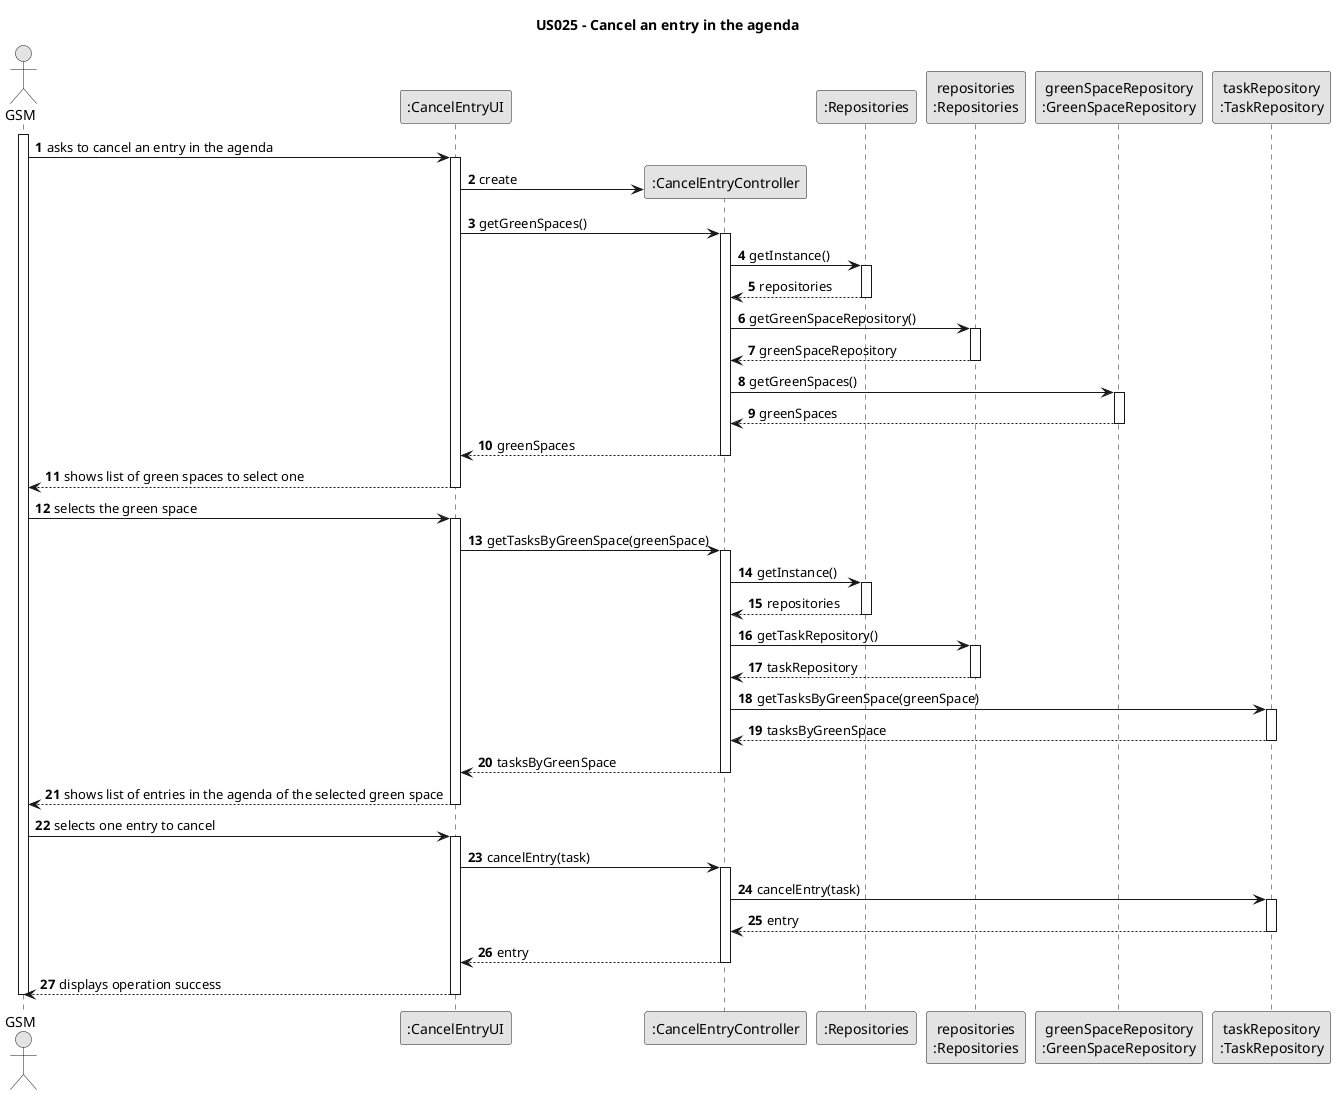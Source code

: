 @startuml
skinparam monochrome true
skinparam packageStyle rectangle
skinparam shadowing false

title US025 - Cancel an entry in the agenda

autonumber

actor "GSM" as Employee
participant ":CancelEntryUI" as UI
participant ":CancelEntryController" as CTRL
participant ":Repositories" as RepositorySingleton
participant "repositories\n:Repositories" as PLAT
participant "greenSpaceRepository\n:GreenSpaceRepository" as GreenSpaceRepository
participant "taskRepository\n:TaskRepository" as TaskRepository

activate Employee

    Employee -> UI : asks to cancel an entry in the agenda
    activate UI

    UI -> CTRL** : create

                UI -> CTRL : getGreenSpaces()
                activate CTRL

                    CTRL -> RepositorySingleton : getInstance()
                    activate RepositorySingleton

                        RepositorySingleton --> CTRL: repositories
                    deactivate RepositorySingleton

                    CTRL -> PLAT : getGreenSpaceRepository()
                    activate PLAT

                        PLAT --> CTRL: greenSpaceRepository
                    deactivate PLAT

                    CTRL -> GreenSpaceRepository : getGreenSpaces()
                    activate GreenSpaceRepository

                        GreenSpaceRepository --> CTRL : greenSpaces
                    deactivate GreenSpaceRepository

                    CTRL --> UI : greenSpaces
                deactivate CTRL

    UI --> Employee : shows list of green spaces to select one
    deactivate UI

    Employee -> UI : selects the green space
    activate UI

        UI -> CTRL : getTasksByGreenSpace(greenSpace)
        activate CTRL

            CTRL -> RepositorySingleton : getInstance()
            activate RepositorySingleton

            RepositorySingleton --> CTRL: repositories
            deactivate RepositorySingleton

            CTRL -> PLAT : getTaskRepository()
            activate PLAT

            PLAT --> CTRL: taskRepository
            deactivate PLAT

            CTRL -> TaskRepository : getTasksByGreenSpace(greenSpace)
            activate TaskRepository

            TaskRepository --> CTRL : tasksByGreenSpace
            deactivate TaskRepository

            CTRL --> UI : tasksByGreenSpace
        deactivate CTRL

    UI --> Employee : shows list of entries in the agenda of the selected green space
    deactivate UI

    Employee -> UI : selects one entry to cancel
    activate UI

    UI -> CTRL : cancelEntry(task)
    activate CTRL

    CTRL -> TaskRepository : cancelEntry(task)
    activate TaskRepository

    TaskRepository --> CTRL : entry
    deactivate TaskRepository

    CTRL --> UI : entry
    deactivate CTRL

    UI --> Employee : displays operation success
    deactivate UI

deactivate Employee
@enduml